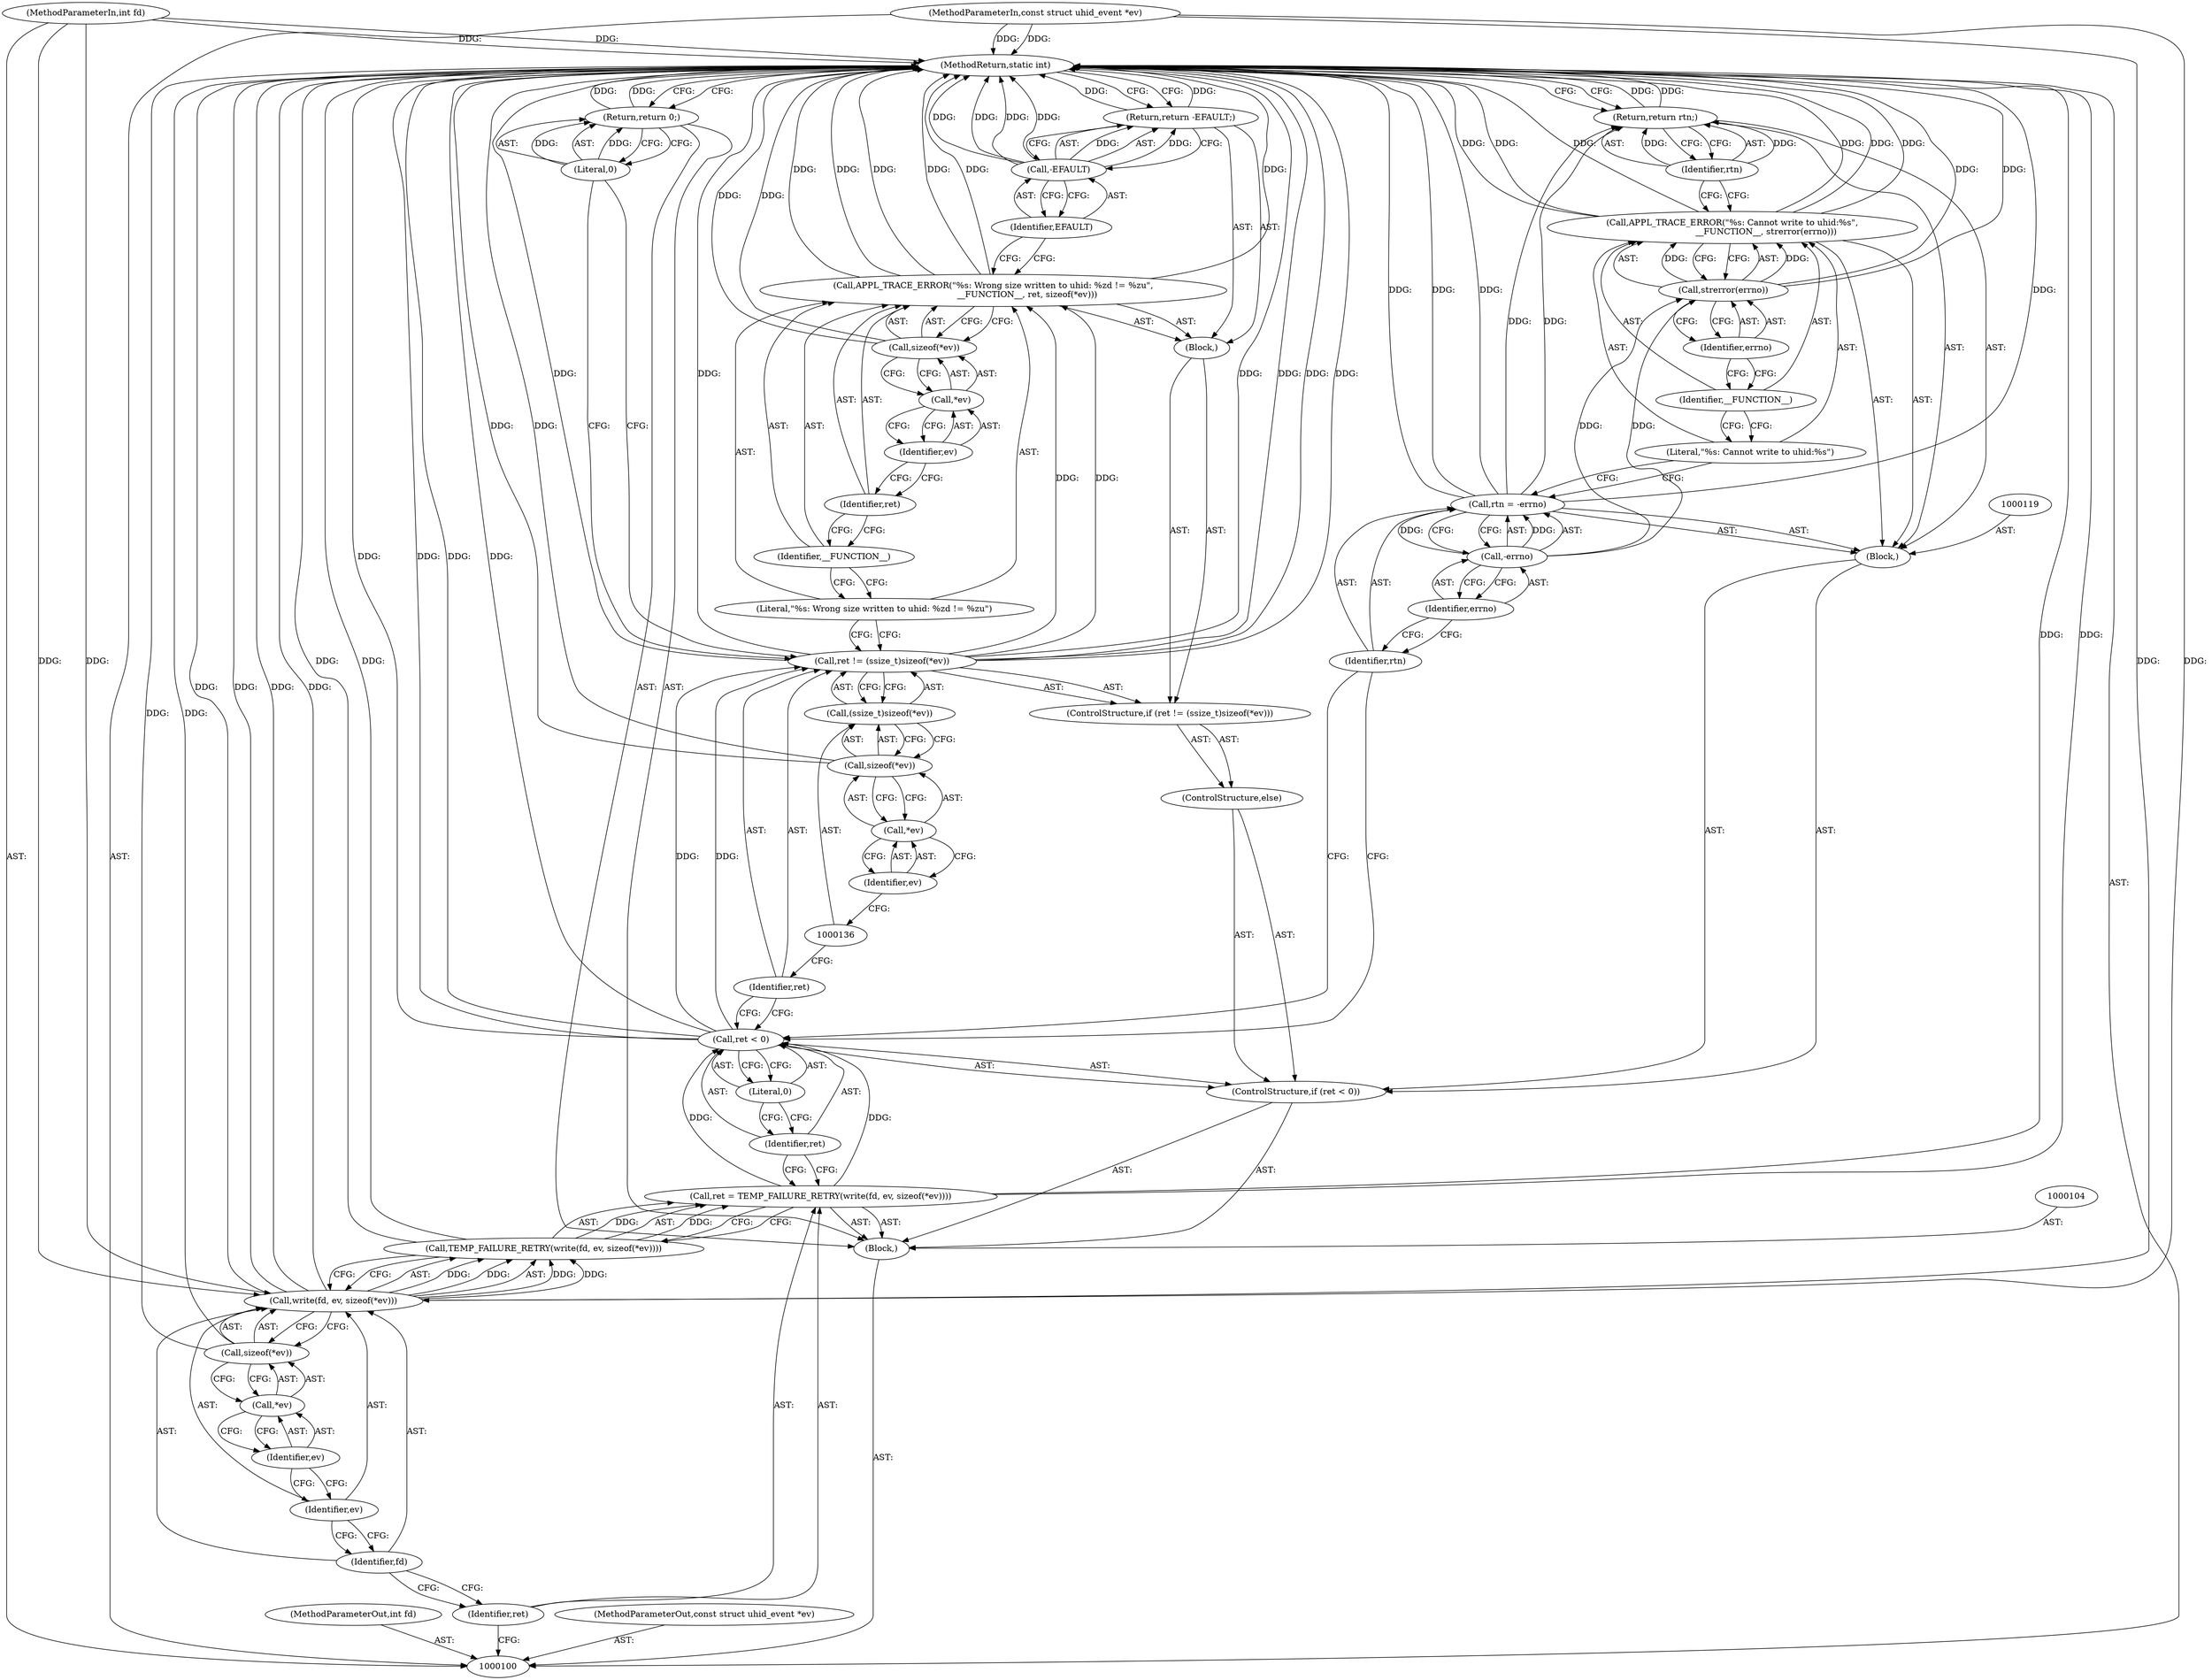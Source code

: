 digraph "0_Android_472271b153c5dc53c28beac55480a8d8434b2d5c_10" {
"1000153" [label="(MethodReturn,static int)"];
"1000101" [label="(MethodParameterIn,int fd)"];
"1000215" [label="(MethodParameterOut,int fd)"];
"1000102" [label="(MethodParameterIn,const struct uhid_event *ev)"];
"1000216" [label="(MethodParameterOut,const struct uhid_event *ev)"];
"1000142" [label="(Literal,\"%s: Wrong size written to uhid: %zd != %zu\")"];
"1000141" [label="(Call,APPL_TRACE_ERROR(\"%s: Wrong size written to uhid: %zd != %zu\",\n                         __FUNCTION__, ret, sizeof(*ev)))"];
"1000143" [label="(Identifier,__FUNCTION__)"];
"1000144" [label="(Identifier,ret)"];
"1000145" [label="(Call,sizeof(*ev))"];
"1000146" [label="(Call,*ev)"];
"1000147" [label="(Identifier,ev)"];
"1000148" [label="(Return,return -EFAULT;)"];
"1000149" [label="(Call,-EFAULT)"];
"1000150" [label="(Identifier,EFAULT)"];
"1000151" [label="(Return,return 0;)"];
"1000152" [label="(Literal,0)"];
"1000103" [label="(Block,)"];
"1000105" [label="(Call,ret = TEMP_FAILURE_RETRY(write(fd, ev, sizeof(*ev))))"];
"1000106" [label="(Identifier,ret)"];
"1000107" [label="(Call,TEMP_FAILURE_RETRY(write(fd, ev, sizeof(*ev))))"];
"1000108" [label="(Call,write(fd, ev, sizeof(*ev)))"];
"1000109" [label="(Identifier,fd)"];
"1000110" [label="(Identifier,ev)"];
"1000111" [label="(Call,sizeof(*ev))"];
"1000112" [label="(Call,*ev)"];
"1000113" [label="(Identifier,ev)"];
"1000117" [label="(Literal,0)"];
"1000114" [label="(ControlStructure,if (ret < 0))"];
"1000115" [label="(Call,ret < 0)"];
"1000116" [label="(Identifier,ret)"];
"1000120" [label="(Call,rtn = -errno)"];
"1000121" [label="(Identifier,rtn)"];
"1000122" [label="(Call,-errno)"];
"1000123" [label="(Identifier,errno)"];
"1000118" [label="(Block,)"];
"1000125" [label="(Literal,\"%s: Cannot write to uhid:%s\")"];
"1000124" [label="(Call,APPL_TRACE_ERROR(\"%s: Cannot write to uhid:%s\",\n                         __FUNCTION__, strerror(errno)))"];
"1000126" [label="(Identifier,__FUNCTION__)"];
"1000127" [label="(Call,strerror(errno))"];
"1000128" [label="(Identifier,errno)"];
"1000129" [label="(Return,return rtn;)"];
"1000130" [label="(Identifier,rtn)"];
"1000133" [label="(Call,ret != (ssize_t)sizeof(*ev))"];
"1000134" [label="(Identifier,ret)"];
"1000135" [label="(Call,(ssize_t)sizeof(*ev))"];
"1000137" [label="(Call,sizeof(*ev))"];
"1000131" [label="(ControlStructure,else)"];
"1000138" [label="(Call,*ev)"];
"1000139" [label="(Identifier,ev)"];
"1000140" [label="(Block,)"];
"1000132" [label="(ControlStructure,if (ret != (ssize_t)sizeof(*ev)))"];
"1000153" -> "1000100"  [label="AST: "];
"1000153" -> "1000129"  [label="CFG: "];
"1000153" -> "1000148"  [label="CFG: "];
"1000153" -> "1000151"  [label="CFG: "];
"1000124" -> "1000153"  [label="DDG: "];
"1000124" -> "1000153"  [label="DDG: "];
"1000124" -> "1000153"  [label="DDG: "];
"1000107" -> "1000153"  [label="DDG: "];
"1000105" -> "1000153"  [label="DDG: "];
"1000141" -> "1000153"  [label="DDG: "];
"1000141" -> "1000153"  [label="DDG: "];
"1000141" -> "1000153"  [label="DDG: "];
"1000149" -> "1000153"  [label="DDG: "];
"1000149" -> "1000153"  [label="DDG: "];
"1000145" -> "1000153"  [label="DDG: "];
"1000133" -> "1000153"  [label="DDG: "];
"1000133" -> "1000153"  [label="DDG: "];
"1000133" -> "1000153"  [label="DDG: "];
"1000115" -> "1000153"  [label="DDG: "];
"1000115" -> "1000153"  [label="DDG: "];
"1000120" -> "1000153"  [label="DDG: "];
"1000120" -> "1000153"  [label="DDG: "];
"1000102" -> "1000153"  [label="DDG: "];
"1000111" -> "1000153"  [label="DDG: "];
"1000101" -> "1000153"  [label="DDG: "];
"1000108" -> "1000153"  [label="DDG: "];
"1000108" -> "1000153"  [label="DDG: "];
"1000127" -> "1000153"  [label="DDG: "];
"1000137" -> "1000153"  [label="DDG: "];
"1000148" -> "1000153"  [label="DDG: "];
"1000129" -> "1000153"  [label="DDG: "];
"1000151" -> "1000153"  [label="DDG: "];
"1000101" -> "1000100"  [label="AST: "];
"1000101" -> "1000153"  [label="DDG: "];
"1000101" -> "1000108"  [label="DDG: "];
"1000215" -> "1000100"  [label="AST: "];
"1000102" -> "1000100"  [label="AST: "];
"1000102" -> "1000153"  [label="DDG: "];
"1000102" -> "1000108"  [label="DDG: "];
"1000216" -> "1000100"  [label="AST: "];
"1000142" -> "1000141"  [label="AST: "];
"1000142" -> "1000133"  [label="CFG: "];
"1000143" -> "1000142"  [label="CFG: "];
"1000141" -> "1000140"  [label="AST: "];
"1000141" -> "1000145"  [label="CFG: "];
"1000142" -> "1000141"  [label="AST: "];
"1000143" -> "1000141"  [label="AST: "];
"1000144" -> "1000141"  [label="AST: "];
"1000145" -> "1000141"  [label="AST: "];
"1000150" -> "1000141"  [label="CFG: "];
"1000141" -> "1000153"  [label="DDG: "];
"1000141" -> "1000153"  [label="DDG: "];
"1000141" -> "1000153"  [label="DDG: "];
"1000133" -> "1000141"  [label="DDG: "];
"1000143" -> "1000141"  [label="AST: "];
"1000143" -> "1000142"  [label="CFG: "];
"1000144" -> "1000143"  [label="CFG: "];
"1000144" -> "1000141"  [label="AST: "];
"1000144" -> "1000143"  [label="CFG: "];
"1000147" -> "1000144"  [label="CFG: "];
"1000145" -> "1000141"  [label="AST: "];
"1000145" -> "1000146"  [label="CFG: "];
"1000146" -> "1000145"  [label="AST: "];
"1000141" -> "1000145"  [label="CFG: "];
"1000145" -> "1000153"  [label="DDG: "];
"1000146" -> "1000145"  [label="AST: "];
"1000146" -> "1000147"  [label="CFG: "];
"1000147" -> "1000146"  [label="AST: "];
"1000145" -> "1000146"  [label="CFG: "];
"1000147" -> "1000146"  [label="AST: "];
"1000147" -> "1000144"  [label="CFG: "];
"1000146" -> "1000147"  [label="CFG: "];
"1000148" -> "1000140"  [label="AST: "];
"1000148" -> "1000149"  [label="CFG: "];
"1000149" -> "1000148"  [label="AST: "];
"1000153" -> "1000148"  [label="CFG: "];
"1000148" -> "1000153"  [label="DDG: "];
"1000149" -> "1000148"  [label="DDG: "];
"1000149" -> "1000148"  [label="AST: "];
"1000149" -> "1000150"  [label="CFG: "];
"1000150" -> "1000149"  [label="AST: "];
"1000148" -> "1000149"  [label="CFG: "];
"1000149" -> "1000153"  [label="DDG: "];
"1000149" -> "1000153"  [label="DDG: "];
"1000149" -> "1000148"  [label="DDG: "];
"1000150" -> "1000149"  [label="AST: "];
"1000150" -> "1000141"  [label="CFG: "];
"1000149" -> "1000150"  [label="CFG: "];
"1000151" -> "1000103"  [label="AST: "];
"1000151" -> "1000152"  [label="CFG: "];
"1000152" -> "1000151"  [label="AST: "];
"1000153" -> "1000151"  [label="CFG: "];
"1000151" -> "1000153"  [label="DDG: "];
"1000152" -> "1000151"  [label="DDG: "];
"1000152" -> "1000151"  [label="AST: "];
"1000152" -> "1000133"  [label="CFG: "];
"1000151" -> "1000152"  [label="CFG: "];
"1000152" -> "1000151"  [label="DDG: "];
"1000103" -> "1000100"  [label="AST: "];
"1000104" -> "1000103"  [label="AST: "];
"1000105" -> "1000103"  [label="AST: "];
"1000114" -> "1000103"  [label="AST: "];
"1000151" -> "1000103"  [label="AST: "];
"1000105" -> "1000103"  [label="AST: "];
"1000105" -> "1000107"  [label="CFG: "];
"1000106" -> "1000105"  [label="AST: "];
"1000107" -> "1000105"  [label="AST: "];
"1000116" -> "1000105"  [label="CFG: "];
"1000105" -> "1000153"  [label="DDG: "];
"1000107" -> "1000105"  [label="DDG: "];
"1000105" -> "1000115"  [label="DDG: "];
"1000106" -> "1000105"  [label="AST: "];
"1000106" -> "1000100"  [label="CFG: "];
"1000109" -> "1000106"  [label="CFG: "];
"1000107" -> "1000105"  [label="AST: "];
"1000107" -> "1000108"  [label="CFG: "];
"1000108" -> "1000107"  [label="AST: "];
"1000105" -> "1000107"  [label="CFG: "];
"1000107" -> "1000153"  [label="DDG: "];
"1000107" -> "1000105"  [label="DDG: "];
"1000108" -> "1000107"  [label="DDG: "];
"1000108" -> "1000107"  [label="DDG: "];
"1000108" -> "1000107"  [label="AST: "];
"1000108" -> "1000111"  [label="CFG: "];
"1000109" -> "1000108"  [label="AST: "];
"1000110" -> "1000108"  [label="AST: "];
"1000111" -> "1000108"  [label="AST: "];
"1000107" -> "1000108"  [label="CFG: "];
"1000108" -> "1000153"  [label="DDG: "];
"1000108" -> "1000153"  [label="DDG: "];
"1000108" -> "1000107"  [label="DDG: "];
"1000108" -> "1000107"  [label="DDG: "];
"1000101" -> "1000108"  [label="DDG: "];
"1000102" -> "1000108"  [label="DDG: "];
"1000109" -> "1000108"  [label="AST: "];
"1000109" -> "1000106"  [label="CFG: "];
"1000110" -> "1000109"  [label="CFG: "];
"1000110" -> "1000108"  [label="AST: "];
"1000110" -> "1000109"  [label="CFG: "];
"1000113" -> "1000110"  [label="CFG: "];
"1000111" -> "1000108"  [label="AST: "];
"1000111" -> "1000112"  [label="CFG: "];
"1000112" -> "1000111"  [label="AST: "];
"1000108" -> "1000111"  [label="CFG: "];
"1000111" -> "1000153"  [label="DDG: "];
"1000112" -> "1000111"  [label="AST: "];
"1000112" -> "1000113"  [label="CFG: "];
"1000113" -> "1000112"  [label="AST: "];
"1000111" -> "1000112"  [label="CFG: "];
"1000113" -> "1000112"  [label="AST: "];
"1000113" -> "1000110"  [label="CFG: "];
"1000112" -> "1000113"  [label="CFG: "];
"1000117" -> "1000115"  [label="AST: "];
"1000117" -> "1000116"  [label="CFG: "];
"1000115" -> "1000117"  [label="CFG: "];
"1000114" -> "1000103"  [label="AST: "];
"1000115" -> "1000114"  [label="AST: "];
"1000118" -> "1000114"  [label="AST: "];
"1000131" -> "1000114"  [label="AST: "];
"1000115" -> "1000114"  [label="AST: "];
"1000115" -> "1000117"  [label="CFG: "];
"1000116" -> "1000115"  [label="AST: "];
"1000117" -> "1000115"  [label="AST: "];
"1000121" -> "1000115"  [label="CFG: "];
"1000134" -> "1000115"  [label="CFG: "];
"1000115" -> "1000153"  [label="DDG: "];
"1000115" -> "1000153"  [label="DDG: "];
"1000105" -> "1000115"  [label="DDG: "];
"1000115" -> "1000133"  [label="DDG: "];
"1000116" -> "1000115"  [label="AST: "];
"1000116" -> "1000105"  [label="CFG: "];
"1000117" -> "1000116"  [label="CFG: "];
"1000120" -> "1000118"  [label="AST: "];
"1000120" -> "1000122"  [label="CFG: "];
"1000121" -> "1000120"  [label="AST: "];
"1000122" -> "1000120"  [label="AST: "];
"1000125" -> "1000120"  [label="CFG: "];
"1000120" -> "1000153"  [label="DDG: "];
"1000120" -> "1000153"  [label="DDG: "];
"1000122" -> "1000120"  [label="DDG: "];
"1000120" -> "1000129"  [label="DDG: "];
"1000121" -> "1000120"  [label="AST: "];
"1000121" -> "1000115"  [label="CFG: "];
"1000123" -> "1000121"  [label="CFG: "];
"1000122" -> "1000120"  [label="AST: "];
"1000122" -> "1000123"  [label="CFG: "];
"1000123" -> "1000122"  [label="AST: "];
"1000120" -> "1000122"  [label="CFG: "];
"1000122" -> "1000120"  [label="DDG: "];
"1000122" -> "1000127"  [label="DDG: "];
"1000123" -> "1000122"  [label="AST: "];
"1000123" -> "1000121"  [label="CFG: "];
"1000122" -> "1000123"  [label="CFG: "];
"1000118" -> "1000114"  [label="AST: "];
"1000119" -> "1000118"  [label="AST: "];
"1000120" -> "1000118"  [label="AST: "];
"1000124" -> "1000118"  [label="AST: "];
"1000129" -> "1000118"  [label="AST: "];
"1000125" -> "1000124"  [label="AST: "];
"1000125" -> "1000120"  [label="CFG: "];
"1000126" -> "1000125"  [label="CFG: "];
"1000124" -> "1000118"  [label="AST: "];
"1000124" -> "1000127"  [label="CFG: "];
"1000125" -> "1000124"  [label="AST: "];
"1000126" -> "1000124"  [label="AST: "];
"1000127" -> "1000124"  [label="AST: "];
"1000130" -> "1000124"  [label="CFG: "];
"1000124" -> "1000153"  [label="DDG: "];
"1000124" -> "1000153"  [label="DDG: "];
"1000124" -> "1000153"  [label="DDG: "];
"1000127" -> "1000124"  [label="DDG: "];
"1000126" -> "1000124"  [label="AST: "];
"1000126" -> "1000125"  [label="CFG: "];
"1000128" -> "1000126"  [label="CFG: "];
"1000127" -> "1000124"  [label="AST: "];
"1000127" -> "1000128"  [label="CFG: "];
"1000128" -> "1000127"  [label="AST: "];
"1000124" -> "1000127"  [label="CFG: "];
"1000127" -> "1000153"  [label="DDG: "];
"1000127" -> "1000124"  [label="DDG: "];
"1000122" -> "1000127"  [label="DDG: "];
"1000128" -> "1000127"  [label="AST: "];
"1000128" -> "1000126"  [label="CFG: "];
"1000127" -> "1000128"  [label="CFG: "];
"1000129" -> "1000118"  [label="AST: "];
"1000129" -> "1000130"  [label="CFG: "];
"1000130" -> "1000129"  [label="AST: "];
"1000153" -> "1000129"  [label="CFG: "];
"1000129" -> "1000153"  [label="DDG: "];
"1000130" -> "1000129"  [label="DDG: "];
"1000120" -> "1000129"  [label="DDG: "];
"1000130" -> "1000129"  [label="AST: "];
"1000130" -> "1000124"  [label="CFG: "];
"1000129" -> "1000130"  [label="CFG: "];
"1000130" -> "1000129"  [label="DDG: "];
"1000133" -> "1000132"  [label="AST: "];
"1000133" -> "1000135"  [label="CFG: "];
"1000134" -> "1000133"  [label="AST: "];
"1000135" -> "1000133"  [label="AST: "];
"1000142" -> "1000133"  [label="CFG: "];
"1000152" -> "1000133"  [label="CFG: "];
"1000133" -> "1000153"  [label="DDG: "];
"1000133" -> "1000153"  [label="DDG: "];
"1000133" -> "1000153"  [label="DDG: "];
"1000115" -> "1000133"  [label="DDG: "];
"1000133" -> "1000141"  [label="DDG: "];
"1000134" -> "1000133"  [label="AST: "];
"1000134" -> "1000115"  [label="CFG: "];
"1000136" -> "1000134"  [label="CFG: "];
"1000135" -> "1000133"  [label="AST: "];
"1000135" -> "1000137"  [label="CFG: "];
"1000136" -> "1000135"  [label="AST: "];
"1000137" -> "1000135"  [label="AST: "];
"1000133" -> "1000135"  [label="CFG: "];
"1000137" -> "1000135"  [label="AST: "];
"1000137" -> "1000138"  [label="CFG: "];
"1000138" -> "1000137"  [label="AST: "];
"1000135" -> "1000137"  [label="CFG: "];
"1000137" -> "1000153"  [label="DDG: "];
"1000131" -> "1000114"  [label="AST: "];
"1000132" -> "1000131"  [label="AST: "];
"1000138" -> "1000137"  [label="AST: "];
"1000138" -> "1000139"  [label="CFG: "];
"1000139" -> "1000138"  [label="AST: "];
"1000137" -> "1000138"  [label="CFG: "];
"1000139" -> "1000138"  [label="AST: "];
"1000139" -> "1000136"  [label="CFG: "];
"1000138" -> "1000139"  [label="CFG: "];
"1000140" -> "1000132"  [label="AST: "];
"1000141" -> "1000140"  [label="AST: "];
"1000148" -> "1000140"  [label="AST: "];
"1000132" -> "1000131"  [label="AST: "];
"1000133" -> "1000132"  [label="AST: "];
"1000140" -> "1000132"  [label="AST: "];
}

